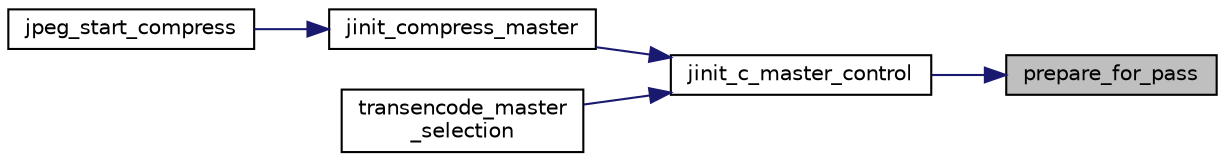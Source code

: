 digraph "prepare_for_pass"
{
 // LATEX_PDF_SIZE
  bgcolor="transparent";
  edge [fontname="Helvetica",fontsize="10",labelfontname="Helvetica",labelfontsize="10"];
  node [fontname="Helvetica",fontsize="10",shape=record];
  rankdir="RL";
  Node64 [label="prepare_for_pass",height=0.2,width=0.4,color="black", fillcolor="grey75", style="filled", fontcolor="black",tooltip=" "];
  Node64 -> Node65 [dir="back",color="midnightblue",fontsize="10",style="solid"];
  Node65 [label="jinit_c_master_control",height=0.2,width=0.4,color="black",URL="$jcmaster_8c.html#a7865042efd21561fa5b499d9c6391f23",tooltip=" "];
  Node65 -> Node66 [dir="back",color="midnightblue",fontsize="10",style="solid"];
  Node66 [label="jinit_compress_master",height=0.2,width=0.4,color="black",URL="$jcinit_8c.html#a9b434908559c6849283fcac944250b3b",tooltip=" "];
  Node66 -> Node67 [dir="back",color="midnightblue",fontsize="10",style="solid"];
  Node67 [label="jpeg_start_compress",height=0.2,width=0.4,color="black",URL="$jcapistd_8c.html#aacff7627af44bc9457601ba15577162d",tooltip=" "];
  Node65 -> Node68 [dir="back",color="midnightblue",fontsize="10",style="solid"];
  Node68 [label="transencode_master\l_selection",height=0.2,width=0.4,color="black",URL="$jctrans_8c.html#ae87fac6bd08f4b513d2f7f5629586733",tooltip=" "];
}
